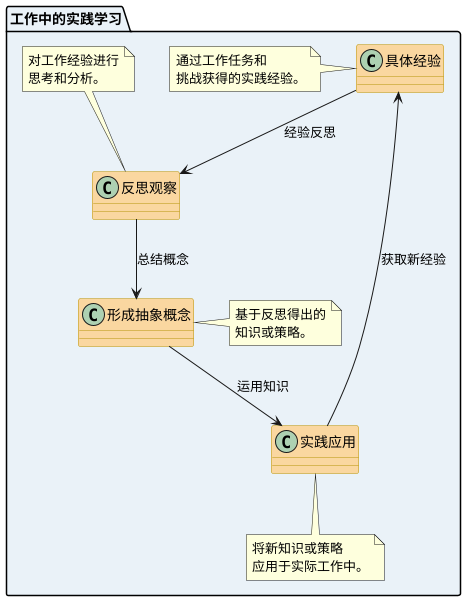 @startuml
skinparam backgroundColor #FFFFFF
skinparam package {
  backgroundColor #EAF2F8
  borderColor #000000
  fontColor #000000
}

skinparam class {
  backgroundColor #FAD7A0
  borderColor #B7950B
  fontColor #000000
}

package "工作中的实践学习" {

  class "具体经验" as ConcreteExperience
  class "反思观察" as ReflectiveObservation
  class "形成抽象概念" as AbstractConceptualization
  class "实践应用" as ActiveExperimentation

  ConcreteExperience --> ReflectiveObservation : "经验反思"
  ReflectiveObservation --> AbstractConceptualization : "总结概念"
  AbstractConceptualization --> ActiveExperimentation : "运用知识"
  ActiveExperimentation --> ConcreteExperience : "获取新经验"

  note left of ConcreteExperience
    通过工作任务和
    挑战获得的实践经验。
  end note
  
  note top of ReflectiveObservation
    对工作经验进行
    思考和分析。
  end note
  
  note right of AbstractConceptualization
    基于反思得出的
    知识或策略。
  end note
  
  note bottom of ActiveExperimentation
    将新知识或策略
    应用于实际工作中。
  end note
}
@enduml

